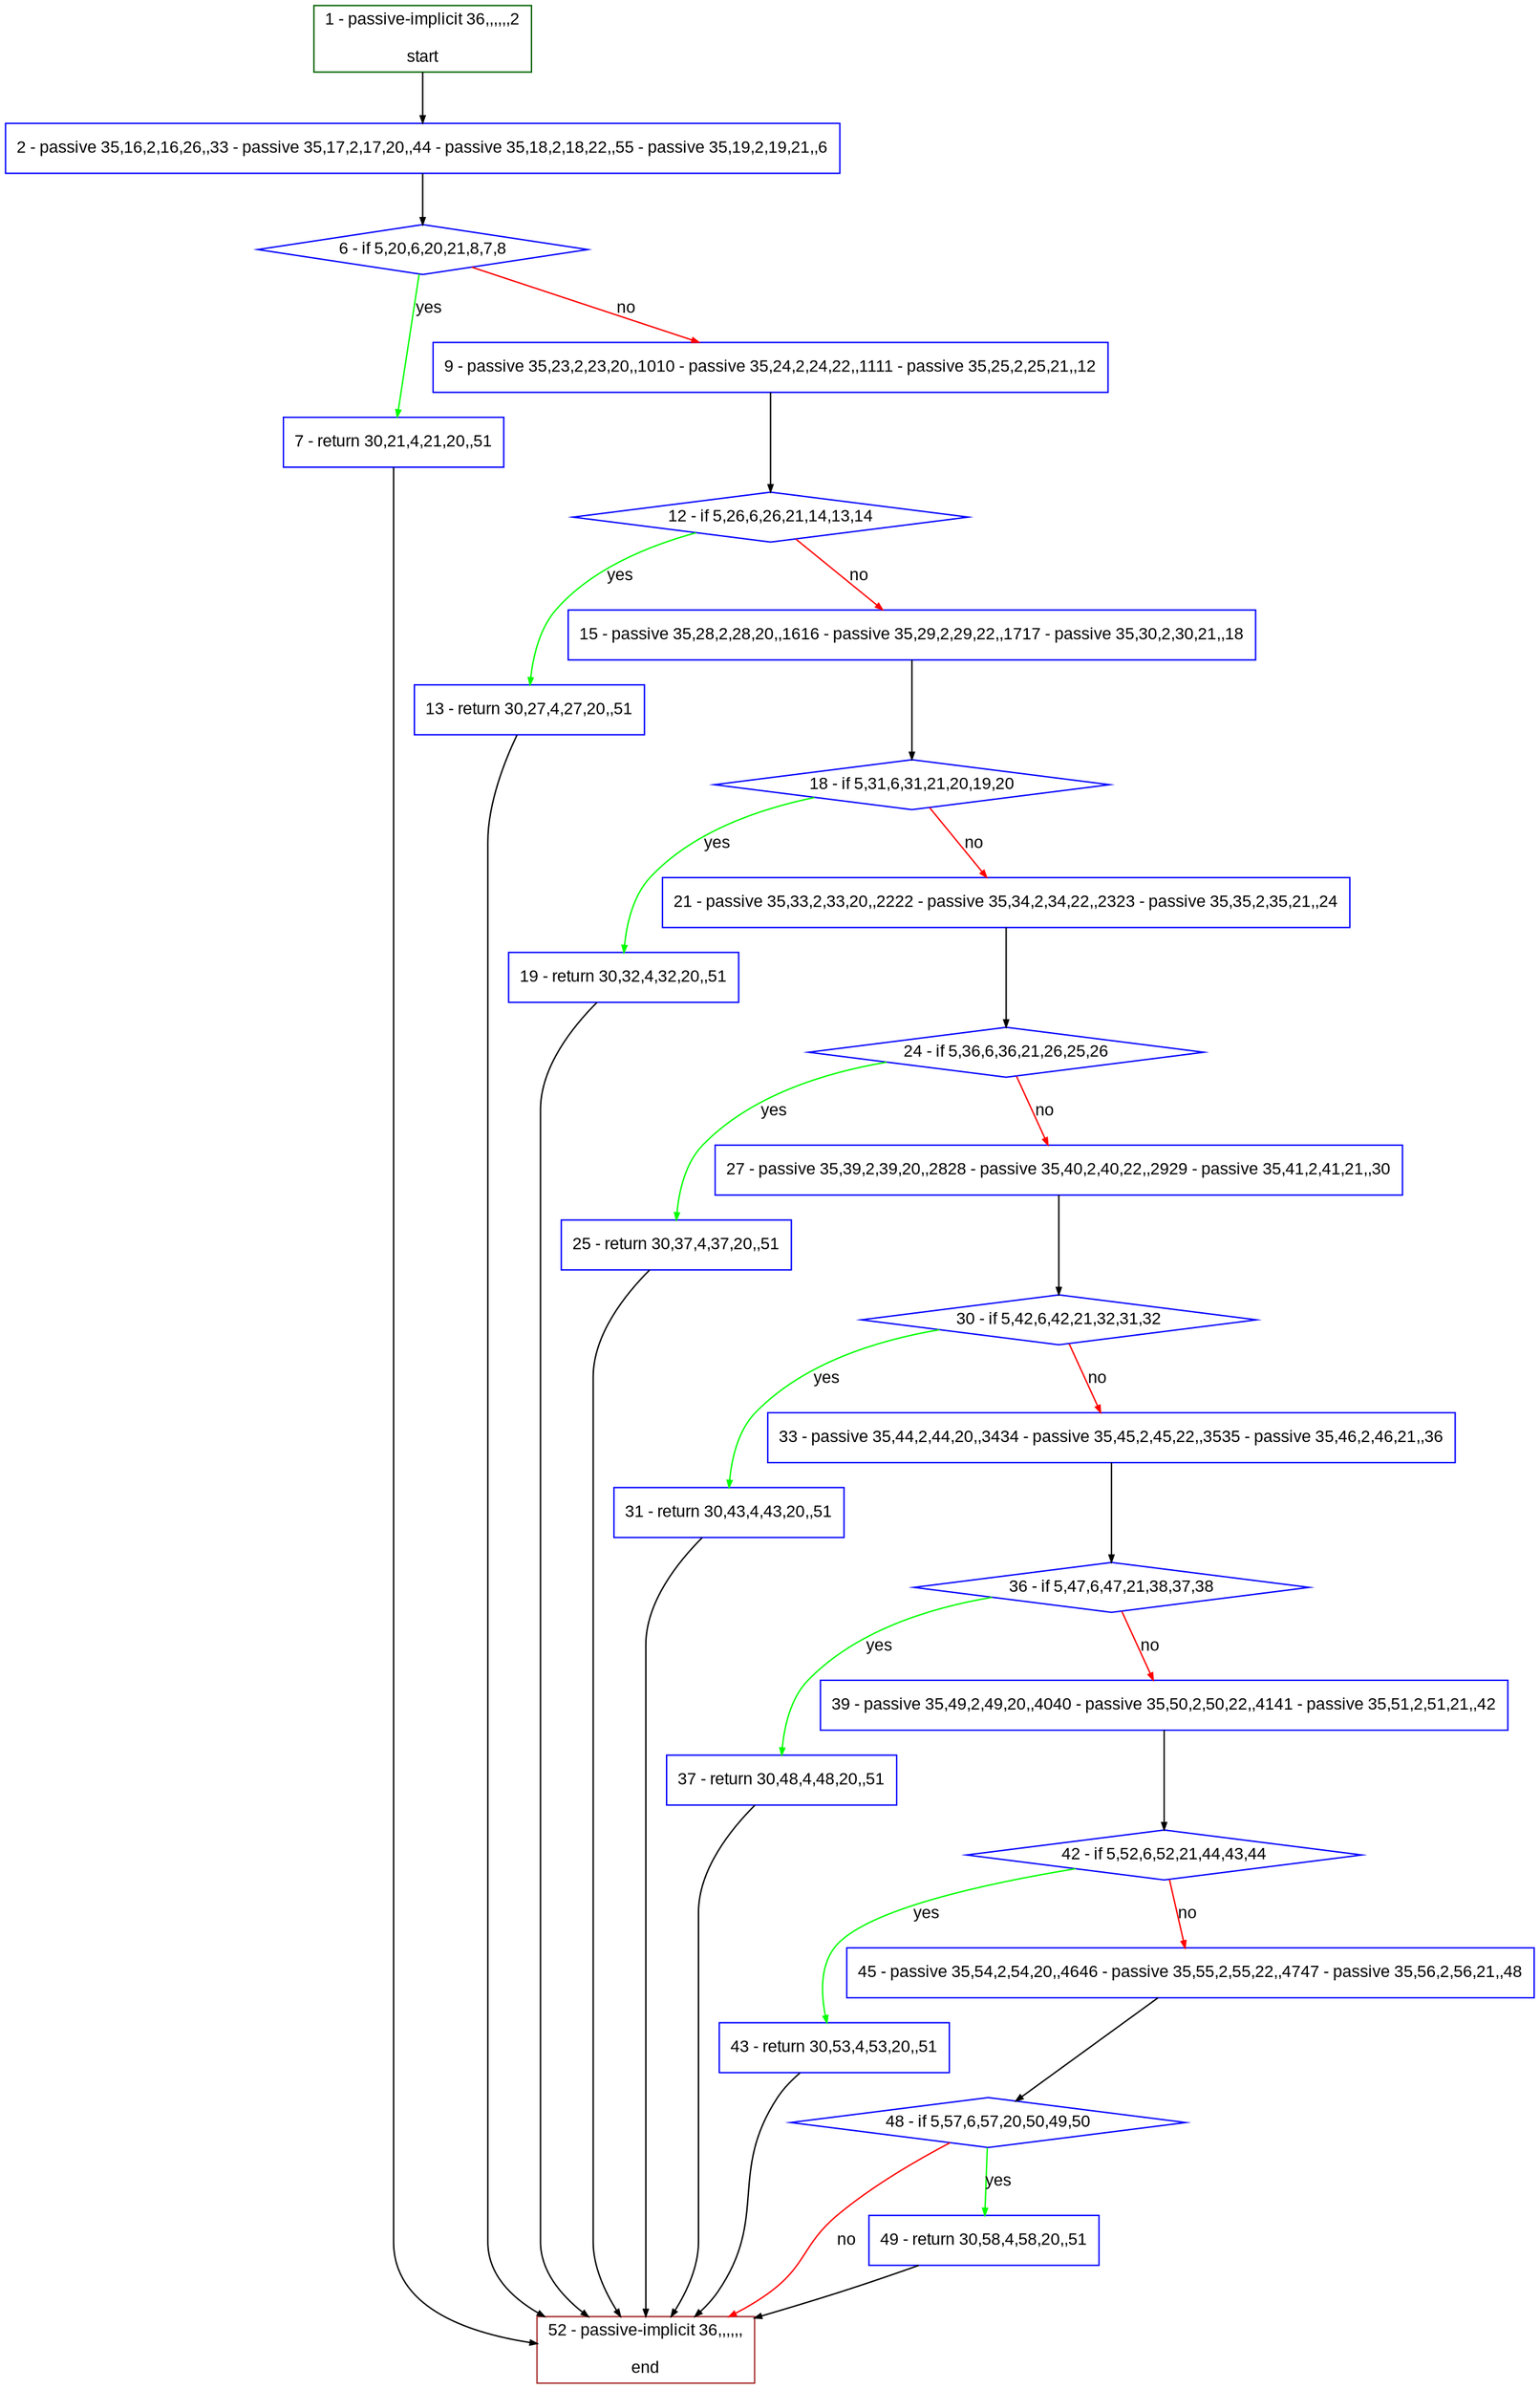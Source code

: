 digraph "" {
  graph [bgcolor="white", fillcolor="#FFFFCC", pack="true", packmode="clust", fontname="Arial", label="", fontsize="12", compound="true", style="rounded,filled"];
  node [node_initialized="no", fillcolor="white", fontname="Arial", label="", color="grey", fontsize="12", fixedsize="false", compound="true", shape="rectangle", style="filled"];
  edge [arrowtail="none", lhead="", fontcolor="black", fontname="Arial", label="", color="black", fontsize="12", arrowhead="normal", arrowsize="0.5", compound="true", ltail="", dir="forward"];
  __N1 [fillcolor="#ffffff", label="2 - passive 35,16,2,16,26,,33 - passive 35,17,2,17,20,,44 - passive 35,18,2,18,22,,55 - passive 35,19,2,19,21,,6", color="#0000ff", shape="box", style="filled"];
  __N2 [fillcolor="#ffffff", label="1 - passive-implicit 36,,,,,,2\n\nstart", color="#006400", shape="box", style="filled"];
  __N3 [fillcolor="#ffffff", label="6 - if 5,20,6,20,21,8,7,8", color="#0000ff", shape="diamond", style="filled"];
  __N4 [fillcolor="#ffffff", label="7 - return 30,21,4,21,20,,51", color="#0000ff", shape="box", style="filled"];
  __N5 [fillcolor="#ffffff", label="9 - passive 35,23,2,23,20,,1010 - passive 35,24,2,24,22,,1111 - passive 35,25,2,25,21,,12", color="#0000ff", shape="box", style="filled"];
  __N6 [fillcolor="#ffffff", label="52 - passive-implicit 36,,,,,,\n\nend", color="#a52a2a", shape="box", style="filled"];
  __N7 [fillcolor="#ffffff", label="12 - if 5,26,6,26,21,14,13,14", color="#0000ff", shape="diamond", style="filled"];
  __N8 [fillcolor="#ffffff", label="13 - return 30,27,4,27,20,,51", color="#0000ff", shape="box", style="filled"];
  __N9 [fillcolor="#ffffff", label="15 - passive 35,28,2,28,20,,1616 - passive 35,29,2,29,22,,1717 - passive 35,30,2,30,21,,18", color="#0000ff", shape="box", style="filled"];
  __N10 [fillcolor="#ffffff", label="18 - if 5,31,6,31,21,20,19,20", color="#0000ff", shape="diamond", style="filled"];
  __N11 [fillcolor="#ffffff", label="19 - return 30,32,4,32,20,,51", color="#0000ff", shape="box", style="filled"];
  __N12 [fillcolor="#ffffff", label="21 - passive 35,33,2,33,20,,2222 - passive 35,34,2,34,22,,2323 - passive 35,35,2,35,21,,24", color="#0000ff", shape="box", style="filled"];
  __N13 [fillcolor="#ffffff", label="24 - if 5,36,6,36,21,26,25,26", color="#0000ff", shape="diamond", style="filled"];
  __N14 [fillcolor="#ffffff", label="25 - return 30,37,4,37,20,,51", color="#0000ff", shape="box", style="filled"];
  __N15 [fillcolor="#ffffff", label="27 - passive 35,39,2,39,20,,2828 - passive 35,40,2,40,22,,2929 - passive 35,41,2,41,21,,30", color="#0000ff", shape="box", style="filled"];
  __N16 [fillcolor="#ffffff", label="30 - if 5,42,6,42,21,32,31,32", color="#0000ff", shape="diamond", style="filled"];
  __N17 [fillcolor="#ffffff", label="31 - return 30,43,4,43,20,,51", color="#0000ff", shape="box", style="filled"];
  __N18 [fillcolor="#ffffff", label="33 - passive 35,44,2,44,20,,3434 - passive 35,45,2,45,22,,3535 - passive 35,46,2,46,21,,36", color="#0000ff", shape="box", style="filled"];
  __N19 [fillcolor="#ffffff", label="36 - if 5,47,6,47,21,38,37,38", color="#0000ff", shape="diamond", style="filled"];
  __N20 [fillcolor="#ffffff", label="37 - return 30,48,4,48,20,,51", color="#0000ff", shape="box", style="filled"];
  __N21 [fillcolor="#ffffff", label="39 - passive 35,49,2,49,20,,4040 - passive 35,50,2,50,22,,4141 - passive 35,51,2,51,21,,42", color="#0000ff", shape="box", style="filled"];
  __N22 [fillcolor="#ffffff", label="42 - if 5,52,6,52,21,44,43,44", color="#0000ff", shape="diamond", style="filled"];
  __N23 [fillcolor="#ffffff", label="43 - return 30,53,4,53,20,,51", color="#0000ff", shape="box", style="filled"];
  __N24 [fillcolor="#ffffff", label="45 - passive 35,54,2,54,20,,4646 - passive 35,55,2,55,22,,4747 - passive 35,56,2,56,21,,48", color="#0000ff", shape="box", style="filled"];
  __N25 [fillcolor="#ffffff", label="48 - if 5,57,6,57,20,50,49,50", color="#0000ff", shape="diamond", style="filled"];
  __N26 [fillcolor="#ffffff", label="49 - return 30,58,4,58,20,,51", color="#0000ff", shape="box", style="filled"];
  __N2 -> __N1 [arrowtail="none", color="#000000", label="", arrowhead="normal", dir="forward"];
  __N1 -> __N3 [arrowtail="none", color="#000000", label="", arrowhead="normal", dir="forward"];
  __N3 -> __N4 [arrowtail="none", color="#00ff00", label="yes", arrowhead="normal", dir="forward"];
  __N3 -> __N5 [arrowtail="none", color="#ff0000", label="no", arrowhead="normal", dir="forward"];
  __N4 -> __N6 [arrowtail="none", color="#000000", label="", arrowhead="normal", dir="forward"];
  __N5 -> __N7 [arrowtail="none", color="#000000", label="", arrowhead="normal", dir="forward"];
  __N7 -> __N8 [arrowtail="none", color="#00ff00", label="yes", arrowhead="normal", dir="forward"];
  __N7 -> __N9 [arrowtail="none", color="#ff0000", label="no", arrowhead="normal", dir="forward"];
  __N8 -> __N6 [arrowtail="none", color="#000000", label="", arrowhead="normal", dir="forward"];
  __N9 -> __N10 [arrowtail="none", color="#000000", label="", arrowhead="normal", dir="forward"];
  __N10 -> __N11 [arrowtail="none", color="#00ff00", label="yes", arrowhead="normal", dir="forward"];
  __N10 -> __N12 [arrowtail="none", color="#ff0000", label="no", arrowhead="normal", dir="forward"];
  __N11 -> __N6 [arrowtail="none", color="#000000", label="", arrowhead="normal", dir="forward"];
  __N12 -> __N13 [arrowtail="none", color="#000000", label="", arrowhead="normal", dir="forward"];
  __N13 -> __N14 [arrowtail="none", color="#00ff00", label="yes", arrowhead="normal", dir="forward"];
  __N13 -> __N15 [arrowtail="none", color="#ff0000", label="no", arrowhead="normal", dir="forward"];
  __N14 -> __N6 [arrowtail="none", color="#000000", label="", arrowhead="normal", dir="forward"];
  __N15 -> __N16 [arrowtail="none", color="#000000", label="", arrowhead="normal", dir="forward"];
  __N16 -> __N17 [arrowtail="none", color="#00ff00", label="yes", arrowhead="normal", dir="forward"];
  __N16 -> __N18 [arrowtail="none", color="#ff0000", label="no", arrowhead="normal", dir="forward"];
  __N17 -> __N6 [arrowtail="none", color="#000000", label="", arrowhead="normal", dir="forward"];
  __N18 -> __N19 [arrowtail="none", color="#000000", label="", arrowhead="normal", dir="forward"];
  __N19 -> __N20 [arrowtail="none", color="#00ff00", label="yes", arrowhead="normal", dir="forward"];
  __N19 -> __N21 [arrowtail="none", color="#ff0000", label="no", arrowhead="normal", dir="forward"];
  __N20 -> __N6 [arrowtail="none", color="#000000", label="", arrowhead="normal", dir="forward"];
  __N21 -> __N22 [arrowtail="none", color="#000000", label="", arrowhead="normal", dir="forward"];
  __N22 -> __N23 [arrowtail="none", color="#00ff00", label="yes", arrowhead="normal", dir="forward"];
  __N22 -> __N24 [arrowtail="none", color="#ff0000", label="no", arrowhead="normal", dir="forward"];
  __N23 -> __N6 [arrowtail="none", color="#000000", label="", arrowhead="normal", dir="forward"];
  __N24 -> __N25 [arrowtail="none", color="#000000", label="", arrowhead="normal", dir="forward"];
  __N25 -> __N26 [arrowtail="none", color="#00ff00", label="yes", arrowhead="normal", dir="forward"];
  __N25 -> __N6 [arrowtail="none", color="#ff0000", label="no", arrowhead="normal", dir="forward"];
  __N26 -> __N6 [arrowtail="none", color="#000000", label="", arrowhead="normal", dir="forward"];
}
